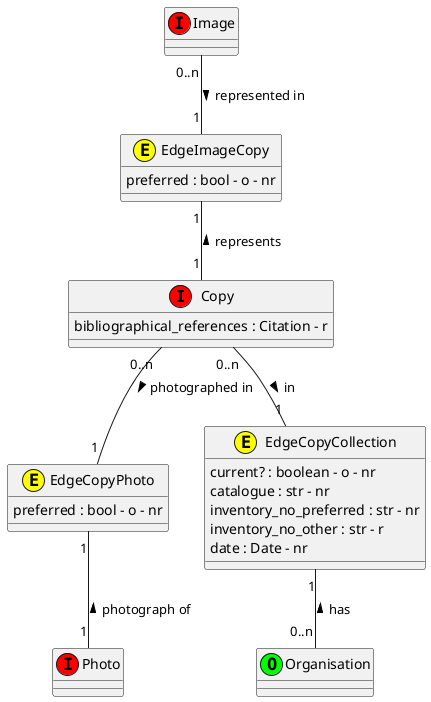 @startuml Copy
class Copy <<(I,red)>>
 Copy : bibliographical_references : Citation - r

class Image <<(I,red)>>

class Photo <<(I,red)>>

class Organisation <<(O,lime)>>

class EdgeImageCopy <<(E,yellow)>>
EdgeImageCopy : preferred : bool - o - nr

class EdgeCopyPhoto <<(E,yellow)>>
EdgeCopyPhoto : preferred : bool - o - nr

class EdgeCopyCollection <<(E,yellow)>>
EdgeCopyCollection : current? : boolean - o - nr
EdgeCopyCollection : catalogue : str - nr
EdgeCopyCollection : inventory_no_preferred : str - nr
EdgeCopyCollection : inventory_no_other : str - r
EdgeCopyCollection : date : Date - nr


Image "0..n" -- "1" EdgeImageCopy : represented in >
EdgeImageCopy "1" -- "1" Copy : represents <

Copy "0..n"  -- "1" EdgeCopyPhoto : photographed in >
EdgeCopyPhoto "1" -- "1" Photo : photograph of <

Copy "0..n" -- "1" EdgeCopyCollection : in >
EdgeCopyCollection "1" -- "0..n" Organisation : has <


@enduml